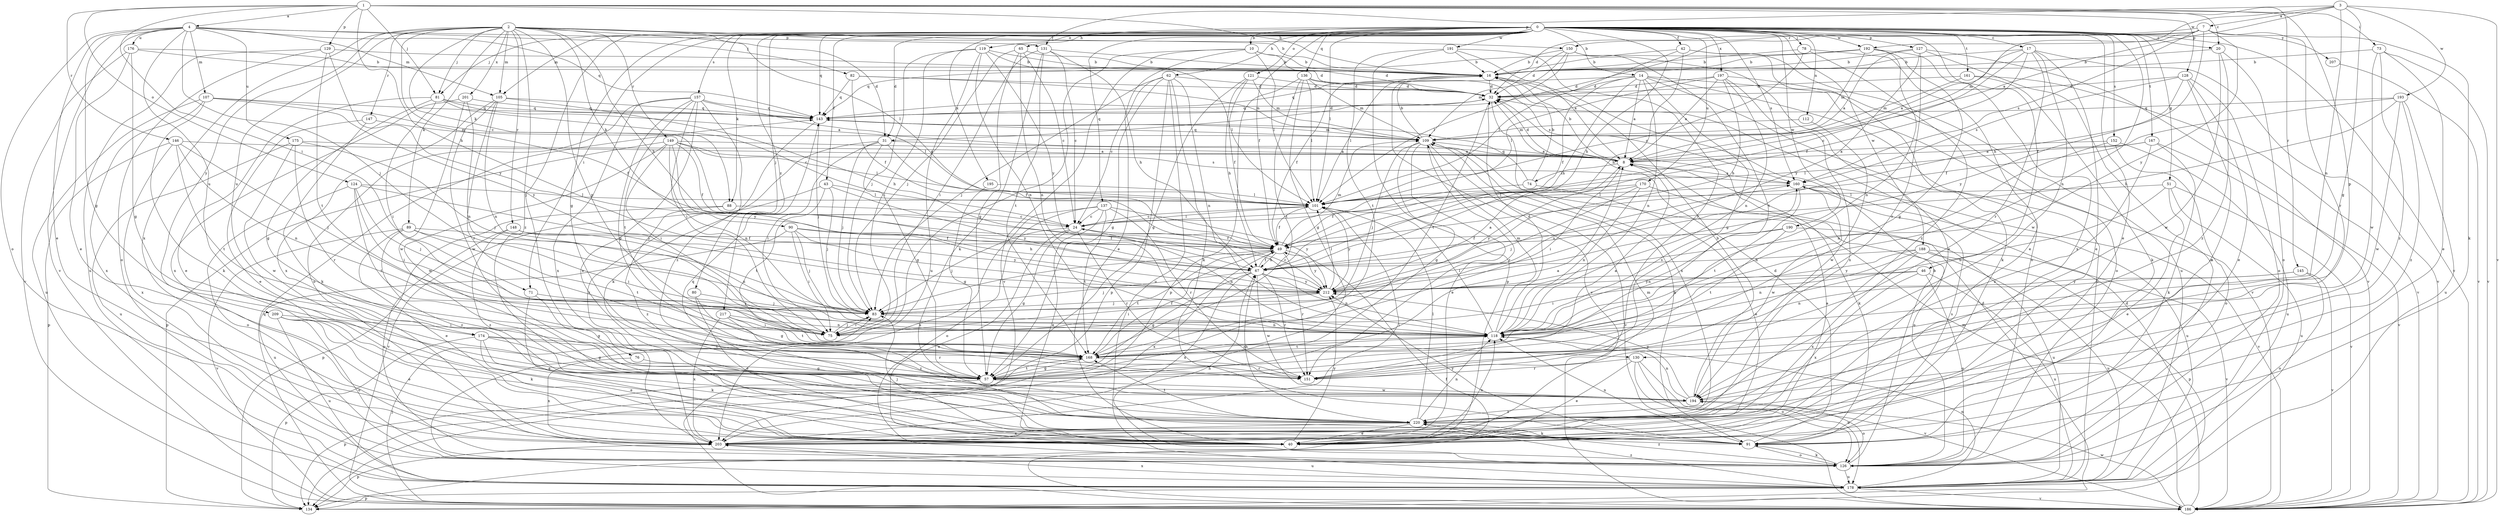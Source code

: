 strict digraph  {
0;
1;
2;
3;
4;
7;
8;
10;
14;
16;
17;
20;
24;
31;
32;
40;
42;
43;
46;
49;
51;
57;
62;
65;
67;
71;
73;
74;
75;
76;
78;
80;
81;
82;
83;
88;
89;
90;
91;
101;
105;
107;
109;
112;
118;
119;
121;
124;
126;
127;
128;
129;
130;
131;
134;
136;
137;
143;
145;
146;
147;
148;
149;
150;
151;
152;
157;
160;
161;
167;
168;
170;
174;
175;
176;
178;
186;
188;
190;
191;
192;
193;
194;
195;
197;
201;
203;
207;
209;
212;
217;
220;
0 -> 10  [label=b];
0 -> 14  [label=b];
0 -> 17  [label=c];
0 -> 20  [label=c];
0 -> 31  [label=d];
0 -> 40  [label=e];
0 -> 42  [label=f];
0 -> 43  [label=f];
0 -> 46  [label=f];
0 -> 49  [label=f];
0 -> 51  [label=g];
0 -> 57  [label=g];
0 -> 62  [label=h];
0 -> 65  [label=h];
0 -> 67  [label=h];
0 -> 71  [label=i];
0 -> 76  [label=j];
0 -> 78  [label=j];
0 -> 80  [label=j];
0 -> 81  [label=j];
0 -> 88  [label=k];
0 -> 101  [label=l];
0 -> 105  [label=m];
0 -> 112  [label=n];
0 -> 118  [label=n];
0 -> 119  [label=o];
0 -> 121  [label=o];
0 -> 127  [label=p];
0 -> 136  [label=q];
0 -> 137  [label=q];
0 -> 143  [label=q];
0 -> 152  [label=s];
0 -> 157  [label=s];
0 -> 160  [label=s];
0 -> 161  [label=t];
0 -> 167  [label=t];
0 -> 170  [label=u];
0 -> 186  [label=v];
0 -> 188  [label=w];
0 -> 190  [label=w];
0 -> 191  [label=w];
0 -> 192  [label=w];
0 -> 195  [label=x];
0 -> 197  [label=x];
0 -> 207  [label=y];
0 -> 217  [label=z];
1 -> 4  [label=a];
1 -> 16  [label=b];
1 -> 20  [label=c];
1 -> 67  [label=h];
1 -> 71  [label=i];
1 -> 73  [label=i];
1 -> 81  [label=j];
1 -> 124  [label=o];
1 -> 128  [label=p];
1 -> 129  [label=p];
1 -> 130  [label=p];
1 -> 145  [label=r];
1 -> 146  [label=r];
2 -> 16  [label=b];
2 -> 24  [label=c];
2 -> 31  [label=d];
2 -> 67  [label=h];
2 -> 81  [label=j];
2 -> 88  [label=k];
2 -> 89  [label=k];
2 -> 90  [label=k];
2 -> 101  [label=l];
2 -> 105  [label=m];
2 -> 130  [label=p];
2 -> 147  [label=r];
2 -> 148  [label=r];
2 -> 149  [label=r];
2 -> 150  [label=r];
2 -> 174  [label=u];
2 -> 201  [label=x];
2 -> 203  [label=x];
2 -> 209  [label=y];
2 -> 220  [label=z];
3 -> 7  [label=a];
3 -> 8  [label=a];
3 -> 57  [label=g];
3 -> 118  [label=n];
3 -> 131  [label=p];
3 -> 186  [label=v];
3 -> 192  [label=w];
3 -> 193  [label=w];
4 -> 40  [label=e];
4 -> 57  [label=g];
4 -> 82  [label=j];
4 -> 83  [label=j];
4 -> 105  [label=m];
4 -> 107  [label=m];
4 -> 126  [label=o];
4 -> 131  [label=p];
4 -> 143  [label=q];
4 -> 174  [label=u];
4 -> 175  [label=u];
4 -> 176  [label=u];
4 -> 186  [label=v];
7 -> 31  [label=d];
7 -> 32  [label=d];
7 -> 67  [label=h];
7 -> 91  [label=k];
7 -> 109  [label=m];
7 -> 150  [label=r];
7 -> 151  [label=r];
7 -> 160  [label=s];
7 -> 212  [label=y];
8 -> 16  [label=b];
8 -> 32  [label=d];
8 -> 74  [label=i];
8 -> 75  [label=i];
8 -> 91  [label=k];
8 -> 160  [label=s];
10 -> 16  [label=b];
10 -> 32  [label=d];
10 -> 40  [label=e];
10 -> 75  [label=i];
10 -> 101  [label=l];
10 -> 186  [label=v];
14 -> 8  [label=a];
14 -> 32  [label=d];
14 -> 49  [label=f];
14 -> 57  [label=g];
14 -> 67  [label=h];
14 -> 91  [label=k];
14 -> 118  [label=n];
14 -> 143  [label=q];
14 -> 178  [label=u];
14 -> 186  [label=v];
16 -> 32  [label=d];
16 -> 49  [label=f];
16 -> 101  [label=l];
16 -> 186  [label=v];
17 -> 8  [label=a];
17 -> 16  [label=b];
17 -> 24  [label=c];
17 -> 40  [label=e];
17 -> 49  [label=f];
17 -> 151  [label=r];
17 -> 186  [label=v];
17 -> 194  [label=w];
20 -> 16  [label=b];
20 -> 126  [label=o];
20 -> 194  [label=w];
20 -> 220  [label=z];
24 -> 49  [label=f];
24 -> 57  [label=g];
24 -> 83  [label=j];
24 -> 101  [label=l];
24 -> 118  [label=n];
24 -> 126  [label=o];
24 -> 151  [label=r];
31 -> 8  [label=a];
31 -> 49  [label=f];
31 -> 57  [label=g];
31 -> 75  [label=i];
31 -> 83  [label=j];
31 -> 203  [label=x];
32 -> 143  [label=q];
32 -> 168  [label=t];
32 -> 203  [label=x];
40 -> 8  [label=a];
40 -> 83  [label=j];
40 -> 109  [label=m];
40 -> 118  [label=n];
40 -> 212  [label=y];
42 -> 16  [label=b];
42 -> 67  [label=h];
42 -> 101  [label=l];
42 -> 126  [label=o];
42 -> 178  [label=u];
43 -> 83  [label=j];
43 -> 101  [label=l];
43 -> 168  [label=t];
43 -> 186  [label=v];
43 -> 212  [label=y];
46 -> 75  [label=i];
46 -> 126  [label=o];
46 -> 178  [label=u];
46 -> 203  [label=x];
46 -> 212  [label=y];
49 -> 67  [label=h];
49 -> 83  [label=j];
49 -> 109  [label=m];
49 -> 151  [label=r];
49 -> 168  [label=t];
49 -> 203  [label=x];
49 -> 212  [label=y];
51 -> 40  [label=e];
51 -> 101  [label=l];
51 -> 118  [label=n];
51 -> 178  [label=u];
51 -> 186  [label=v];
57 -> 8  [label=a];
57 -> 134  [label=p];
57 -> 168  [label=t];
57 -> 194  [label=w];
62 -> 24  [label=c];
62 -> 32  [label=d];
62 -> 57  [label=g];
62 -> 83  [label=j];
62 -> 91  [label=k];
62 -> 118  [label=n];
62 -> 134  [label=p];
62 -> 178  [label=u];
65 -> 16  [label=b];
65 -> 24  [label=c];
65 -> 57  [label=g];
65 -> 83  [label=j];
65 -> 118  [label=n];
67 -> 49  [label=f];
67 -> 57  [label=g];
67 -> 83  [label=j];
67 -> 118  [label=n];
67 -> 151  [label=r];
67 -> 194  [label=w];
67 -> 203  [label=x];
67 -> 212  [label=y];
71 -> 40  [label=e];
71 -> 57  [label=g];
71 -> 83  [label=j];
73 -> 16  [label=b];
73 -> 40  [label=e];
73 -> 186  [label=v];
73 -> 194  [label=w];
73 -> 220  [label=z];
74 -> 16  [label=b];
74 -> 40  [label=e];
74 -> 49  [label=f];
74 -> 143  [label=q];
75 -> 83  [label=j];
76 -> 57  [label=g];
76 -> 203  [label=x];
78 -> 16  [label=b];
78 -> 24  [label=c];
78 -> 40  [label=e];
78 -> 220  [label=z];
80 -> 40  [label=e];
80 -> 57  [label=g];
80 -> 83  [label=j];
81 -> 8  [label=a];
81 -> 24  [label=c];
81 -> 40  [label=e];
81 -> 57  [label=g];
81 -> 75  [label=i];
81 -> 143  [label=q];
82 -> 32  [label=d];
82 -> 49  [label=f];
82 -> 109  [label=m];
82 -> 143  [label=q];
83 -> 75  [label=i];
83 -> 118  [label=n];
88 -> 24  [label=c];
88 -> 134  [label=p];
88 -> 220  [label=z];
89 -> 40  [label=e];
89 -> 49  [label=f];
89 -> 75  [label=i];
89 -> 168  [label=t];
89 -> 186  [label=v];
89 -> 220  [label=z];
90 -> 49  [label=f];
90 -> 67  [label=h];
90 -> 75  [label=i];
90 -> 83  [label=j];
90 -> 178  [label=u];
90 -> 212  [label=y];
91 -> 32  [label=d];
91 -> 118  [label=n];
91 -> 126  [label=o];
91 -> 143  [label=q];
91 -> 160  [label=s];
91 -> 212  [label=y];
101 -> 24  [label=c];
101 -> 49  [label=f];
101 -> 212  [label=y];
105 -> 67  [label=h];
105 -> 118  [label=n];
105 -> 143  [label=q];
105 -> 151  [label=r];
105 -> 194  [label=w];
105 -> 203  [label=x];
107 -> 49  [label=f];
107 -> 91  [label=k];
107 -> 143  [label=q];
107 -> 178  [label=u];
107 -> 203  [label=x];
107 -> 212  [label=y];
109 -> 8  [label=a];
109 -> 16  [label=b];
109 -> 40  [label=e];
109 -> 57  [label=g];
109 -> 83  [label=j];
109 -> 91  [label=k];
109 -> 143  [label=q];
109 -> 151  [label=r];
109 -> 186  [label=v];
112 -> 109  [label=m];
112 -> 194  [label=w];
118 -> 32  [label=d];
118 -> 101  [label=l];
118 -> 109  [label=m];
118 -> 160  [label=s];
118 -> 168  [label=t];
119 -> 16  [label=b];
119 -> 75  [label=i];
119 -> 83  [label=j];
119 -> 101  [label=l];
119 -> 118  [label=n];
119 -> 178  [label=u];
119 -> 212  [label=y];
121 -> 32  [label=d];
121 -> 49  [label=f];
121 -> 57  [label=g];
121 -> 67  [label=h];
121 -> 109  [label=m];
124 -> 75  [label=i];
124 -> 83  [label=j];
124 -> 101  [label=l];
124 -> 126  [label=o];
124 -> 168  [label=t];
124 -> 212  [label=y];
126 -> 16  [label=b];
126 -> 67  [label=h];
126 -> 91  [label=k];
126 -> 178  [label=u];
126 -> 220  [label=z];
127 -> 8  [label=a];
127 -> 16  [label=b];
127 -> 126  [label=o];
127 -> 151  [label=r];
127 -> 186  [label=v];
127 -> 212  [label=y];
128 -> 32  [label=d];
128 -> 40  [label=e];
128 -> 126  [label=o];
128 -> 160  [label=s];
128 -> 203  [label=x];
128 -> 212  [label=y];
129 -> 16  [label=b];
129 -> 126  [label=o];
129 -> 168  [label=t];
129 -> 178  [label=u];
129 -> 212  [label=y];
130 -> 40  [label=e];
130 -> 126  [label=o];
130 -> 151  [label=r];
130 -> 178  [label=u];
130 -> 186  [label=v];
131 -> 16  [label=b];
131 -> 24  [label=c];
131 -> 67  [label=h];
131 -> 75  [label=i];
131 -> 91  [label=k];
131 -> 168  [label=t];
134 -> 32  [label=d];
136 -> 32  [label=d];
136 -> 57  [label=g];
136 -> 101  [label=l];
136 -> 109  [label=m];
136 -> 134  [label=p];
136 -> 160  [label=s];
136 -> 168  [label=t];
137 -> 24  [label=c];
137 -> 40  [label=e];
137 -> 126  [label=o];
137 -> 151  [label=r];
137 -> 168  [label=t];
137 -> 203  [label=x];
137 -> 212  [label=y];
143 -> 32  [label=d];
143 -> 83  [label=j];
143 -> 91  [label=k];
143 -> 109  [label=m];
145 -> 118  [label=n];
145 -> 126  [label=o];
145 -> 186  [label=v];
145 -> 212  [label=y];
146 -> 8  [label=a];
146 -> 83  [label=j];
146 -> 118  [label=n];
146 -> 134  [label=p];
146 -> 168  [label=t];
146 -> 203  [label=x];
147 -> 40  [label=e];
147 -> 91  [label=k];
147 -> 109  [label=m];
148 -> 49  [label=f];
148 -> 118  [label=n];
148 -> 126  [label=o];
148 -> 220  [label=z];
149 -> 8  [label=a];
149 -> 49  [label=f];
149 -> 75  [label=i];
149 -> 101  [label=l];
149 -> 118  [label=n];
149 -> 134  [label=p];
149 -> 160  [label=s];
149 -> 194  [label=w];
149 -> 212  [label=y];
150 -> 16  [label=b];
150 -> 32  [label=d];
150 -> 40  [label=e];
150 -> 101  [label=l];
150 -> 109  [label=m];
150 -> 168  [label=t];
151 -> 8  [label=a];
152 -> 8  [label=a];
152 -> 118  [label=n];
152 -> 126  [label=o];
152 -> 178  [label=u];
157 -> 40  [label=e];
157 -> 57  [label=g];
157 -> 75  [label=i];
157 -> 101  [label=l];
157 -> 126  [label=o];
157 -> 143  [label=q];
157 -> 168  [label=t];
157 -> 203  [label=x];
157 -> 220  [label=z];
160 -> 101  [label=l];
160 -> 168  [label=t];
160 -> 178  [label=u];
160 -> 186  [label=v];
160 -> 194  [label=w];
161 -> 32  [label=d];
161 -> 91  [label=k];
161 -> 109  [label=m];
161 -> 186  [label=v];
167 -> 8  [label=a];
167 -> 91  [label=k];
167 -> 101  [label=l];
167 -> 186  [label=v];
167 -> 220  [label=z];
168 -> 49  [label=f];
168 -> 57  [label=g];
168 -> 118  [label=n];
168 -> 151  [label=r];
170 -> 83  [label=j];
170 -> 101  [label=l];
170 -> 118  [label=n];
170 -> 126  [label=o];
170 -> 212  [label=y];
174 -> 40  [label=e];
174 -> 57  [label=g];
174 -> 91  [label=k];
174 -> 134  [label=p];
174 -> 151  [label=r];
174 -> 168  [label=t];
175 -> 8  [label=a];
175 -> 83  [label=j];
175 -> 151  [label=r];
175 -> 178  [label=u];
175 -> 194  [label=w];
176 -> 16  [label=b];
176 -> 32  [label=d];
176 -> 40  [label=e];
176 -> 57  [label=g];
176 -> 186  [label=v];
178 -> 118  [label=n];
178 -> 134  [label=p];
178 -> 186  [label=v];
178 -> 203  [label=x];
178 -> 220  [label=z];
186 -> 32  [label=d];
186 -> 49  [label=f];
186 -> 83  [label=j];
186 -> 109  [label=m];
186 -> 143  [label=q];
186 -> 194  [label=w];
188 -> 67  [label=h];
188 -> 118  [label=n];
188 -> 134  [label=p];
188 -> 178  [label=u];
188 -> 186  [label=v];
188 -> 203  [label=x];
188 -> 212  [label=y];
190 -> 49  [label=f];
190 -> 118  [label=n];
190 -> 168  [label=t];
190 -> 178  [label=u];
191 -> 8  [label=a];
191 -> 16  [label=b];
191 -> 134  [label=p];
191 -> 151  [label=r];
191 -> 168  [label=t];
192 -> 16  [label=b];
192 -> 57  [label=g];
192 -> 109  [label=m];
192 -> 118  [label=n];
192 -> 143  [label=q];
192 -> 203  [label=x];
193 -> 49  [label=f];
193 -> 67  [label=h];
193 -> 143  [label=q];
193 -> 178  [label=u];
193 -> 194  [label=w];
193 -> 220  [label=z];
194 -> 16  [label=b];
194 -> 118  [label=n];
194 -> 126  [label=o];
194 -> 212  [label=y];
194 -> 220  [label=z];
195 -> 57  [label=g];
195 -> 101  [label=l];
197 -> 8  [label=a];
197 -> 32  [label=d];
197 -> 67  [label=h];
197 -> 101  [label=l];
197 -> 118  [label=n];
197 -> 126  [label=o];
197 -> 203  [label=x];
201 -> 118  [label=n];
201 -> 143  [label=q];
201 -> 194  [label=w];
201 -> 203  [label=x];
203 -> 101  [label=l];
203 -> 134  [label=p];
203 -> 178  [label=u];
207 -> 186  [label=v];
209 -> 40  [label=e];
209 -> 75  [label=i];
209 -> 91  [label=k];
209 -> 126  [label=o];
209 -> 178  [label=u];
212 -> 8  [label=a];
212 -> 24  [label=c];
212 -> 75  [label=i];
212 -> 83  [label=j];
212 -> 101  [label=l];
212 -> 160  [label=s];
217 -> 75  [label=i];
217 -> 118  [label=n];
217 -> 168  [label=t];
217 -> 203  [label=x];
217 -> 220  [label=z];
220 -> 40  [label=e];
220 -> 67  [label=h];
220 -> 91  [label=k];
220 -> 101  [label=l];
220 -> 118  [label=n];
220 -> 168  [label=t];
220 -> 203  [label=x];
}
